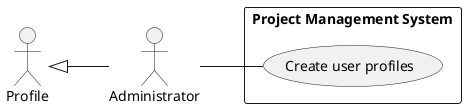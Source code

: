 @startuml
left to right direction

Profile <|-- :Administrator:

rectangle "Project Management System"{
:Administrator: as Administrator
Administrator -- (Create user profiles)
}
@enduml